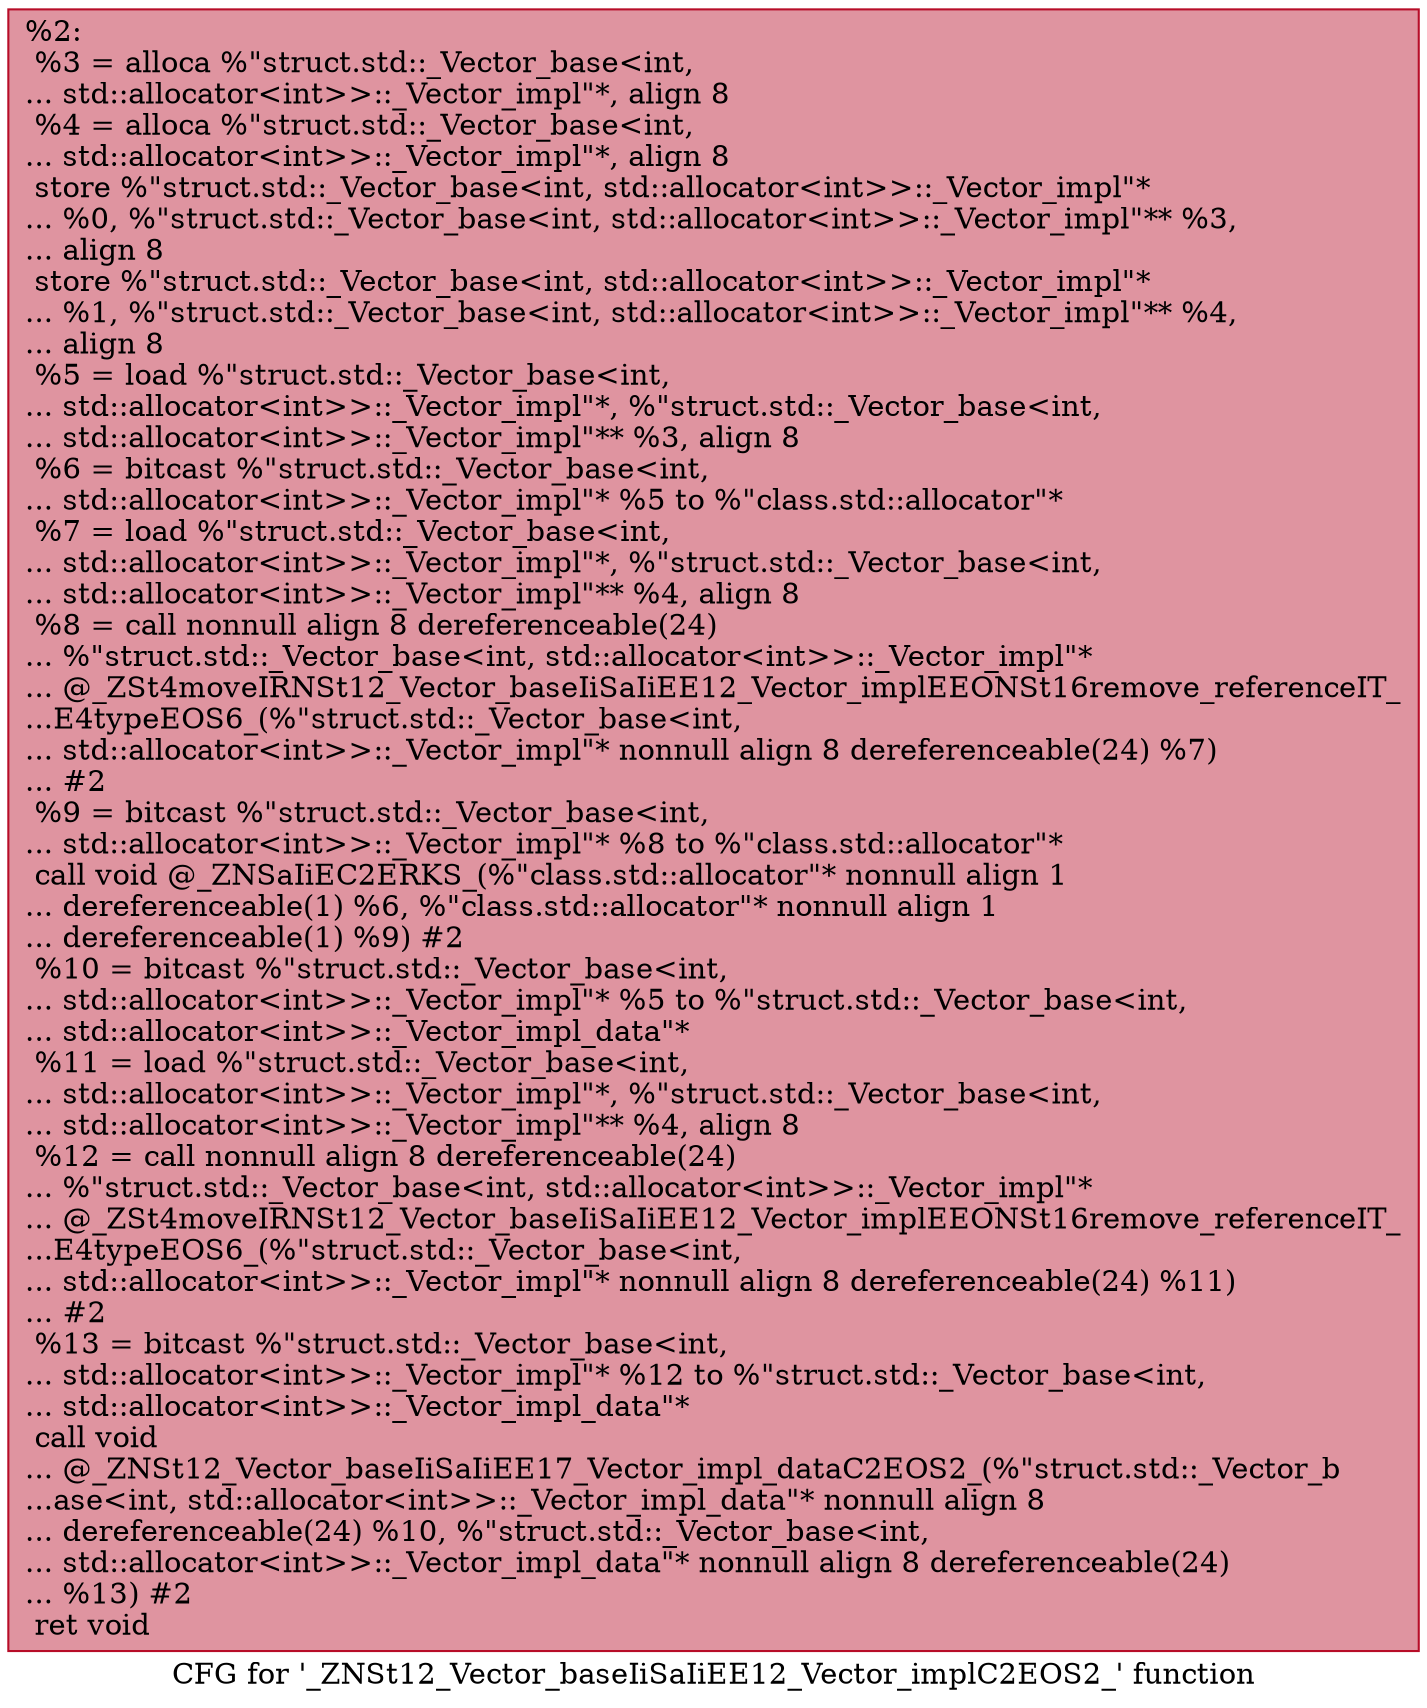 digraph "CFG for '_ZNSt12_Vector_baseIiSaIiEE12_Vector_implC2EOS2_' function" {
	label="CFG for '_ZNSt12_Vector_baseIiSaIiEE12_Vector_implC2EOS2_' function";

	Node0x56178b46cf50 [shape=record,color="#b70d28ff", style=filled, fillcolor="#b70d2870",label="{%2:\l  %3 = alloca %\"struct.std::_Vector_base\<int,\l... std::allocator\<int\>\>::_Vector_impl\"*, align 8\l  %4 = alloca %\"struct.std::_Vector_base\<int,\l... std::allocator\<int\>\>::_Vector_impl\"*, align 8\l  store %\"struct.std::_Vector_base\<int, std::allocator\<int\>\>::_Vector_impl\"*\l... %0, %\"struct.std::_Vector_base\<int, std::allocator\<int\>\>::_Vector_impl\"** %3,\l... align 8\l  store %\"struct.std::_Vector_base\<int, std::allocator\<int\>\>::_Vector_impl\"*\l... %1, %\"struct.std::_Vector_base\<int, std::allocator\<int\>\>::_Vector_impl\"** %4,\l... align 8\l  %5 = load %\"struct.std::_Vector_base\<int,\l... std::allocator\<int\>\>::_Vector_impl\"*, %\"struct.std::_Vector_base\<int,\l... std::allocator\<int\>\>::_Vector_impl\"** %3, align 8\l  %6 = bitcast %\"struct.std::_Vector_base\<int,\l... std::allocator\<int\>\>::_Vector_impl\"* %5 to %\"class.std::allocator\"*\l  %7 = load %\"struct.std::_Vector_base\<int,\l... std::allocator\<int\>\>::_Vector_impl\"*, %\"struct.std::_Vector_base\<int,\l... std::allocator\<int\>\>::_Vector_impl\"** %4, align 8\l  %8 = call nonnull align 8 dereferenceable(24)\l... %\"struct.std::_Vector_base\<int, std::allocator\<int\>\>::_Vector_impl\"*\l... @_ZSt4moveIRNSt12_Vector_baseIiSaIiEE12_Vector_implEEONSt16remove_referenceIT_\l...E4typeEOS6_(%\"struct.std::_Vector_base\<int,\l... std::allocator\<int\>\>::_Vector_impl\"* nonnull align 8 dereferenceable(24) %7)\l... #2\l  %9 = bitcast %\"struct.std::_Vector_base\<int,\l... std::allocator\<int\>\>::_Vector_impl\"* %8 to %\"class.std::allocator\"*\l  call void @_ZNSaIiEC2ERKS_(%\"class.std::allocator\"* nonnull align 1\l... dereferenceable(1) %6, %\"class.std::allocator\"* nonnull align 1\l... dereferenceable(1) %9) #2\l  %10 = bitcast %\"struct.std::_Vector_base\<int,\l... std::allocator\<int\>\>::_Vector_impl\"* %5 to %\"struct.std::_Vector_base\<int,\l... std::allocator\<int\>\>::_Vector_impl_data\"*\l  %11 = load %\"struct.std::_Vector_base\<int,\l... std::allocator\<int\>\>::_Vector_impl\"*, %\"struct.std::_Vector_base\<int,\l... std::allocator\<int\>\>::_Vector_impl\"** %4, align 8\l  %12 = call nonnull align 8 dereferenceable(24)\l... %\"struct.std::_Vector_base\<int, std::allocator\<int\>\>::_Vector_impl\"*\l... @_ZSt4moveIRNSt12_Vector_baseIiSaIiEE12_Vector_implEEONSt16remove_referenceIT_\l...E4typeEOS6_(%\"struct.std::_Vector_base\<int,\l... std::allocator\<int\>\>::_Vector_impl\"* nonnull align 8 dereferenceable(24) %11)\l... #2\l  %13 = bitcast %\"struct.std::_Vector_base\<int,\l... std::allocator\<int\>\>::_Vector_impl\"* %12 to %\"struct.std::_Vector_base\<int,\l... std::allocator\<int\>\>::_Vector_impl_data\"*\l  call void\l... @_ZNSt12_Vector_baseIiSaIiEE17_Vector_impl_dataC2EOS2_(%\"struct.std::_Vector_b\l...ase\<int, std::allocator\<int\>\>::_Vector_impl_data\"* nonnull align 8\l... dereferenceable(24) %10, %\"struct.std::_Vector_base\<int,\l... std::allocator\<int\>\>::_Vector_impl_data\"* nonnull align 8 dereferenceable(24)\l... %13) #2\l  ret void\l}"];
}
